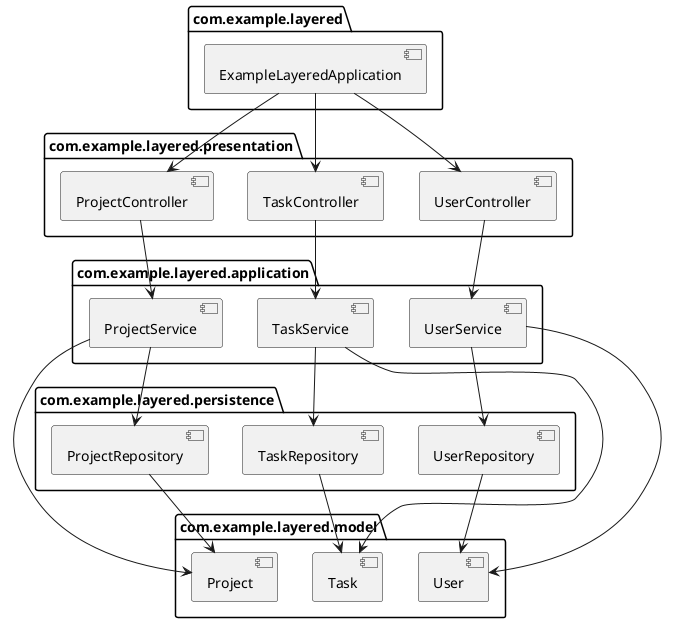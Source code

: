 @startuml

package com.example.layered {
  [ExampleLayeredApplication]
}

package com.example.layered.application {
  [ProjectService]
  [TaskService]
  [UserService]
}

package com.example.layered.model {
  [Project]
  [Task]
  [User]
}

package com.example.layered.persistence {
  [ProjectRepository]
  [TaskRepository]
  [UserRepository]
}

package com.example.layered.presentation {
  [ProjectController]
  [TaskController]
  [UserController]
}

[ExampleLayeredApplication] --> [ProjectController]
[ExampleLayeredApplication] --> [TaskController]
[ExampleLayeredApplication] --> [UserController]

[ProjectController] --> [ProjectService]
[TaskController] --> [TaskService]
[UserController] --> [UserService]

[ProjectService] --> [ProjectRepository]
[TaskService] --> [TaskRepository]
[UserService] --> [UserRepository]

[ProjectService] --> [Project]
[TaskService] --> [Task]
[UserService] --> [User]

[ProjectRepository] --> [Project]
[TaskRepository] --> [Task]
[UserRepository] --> [User]

@enduml